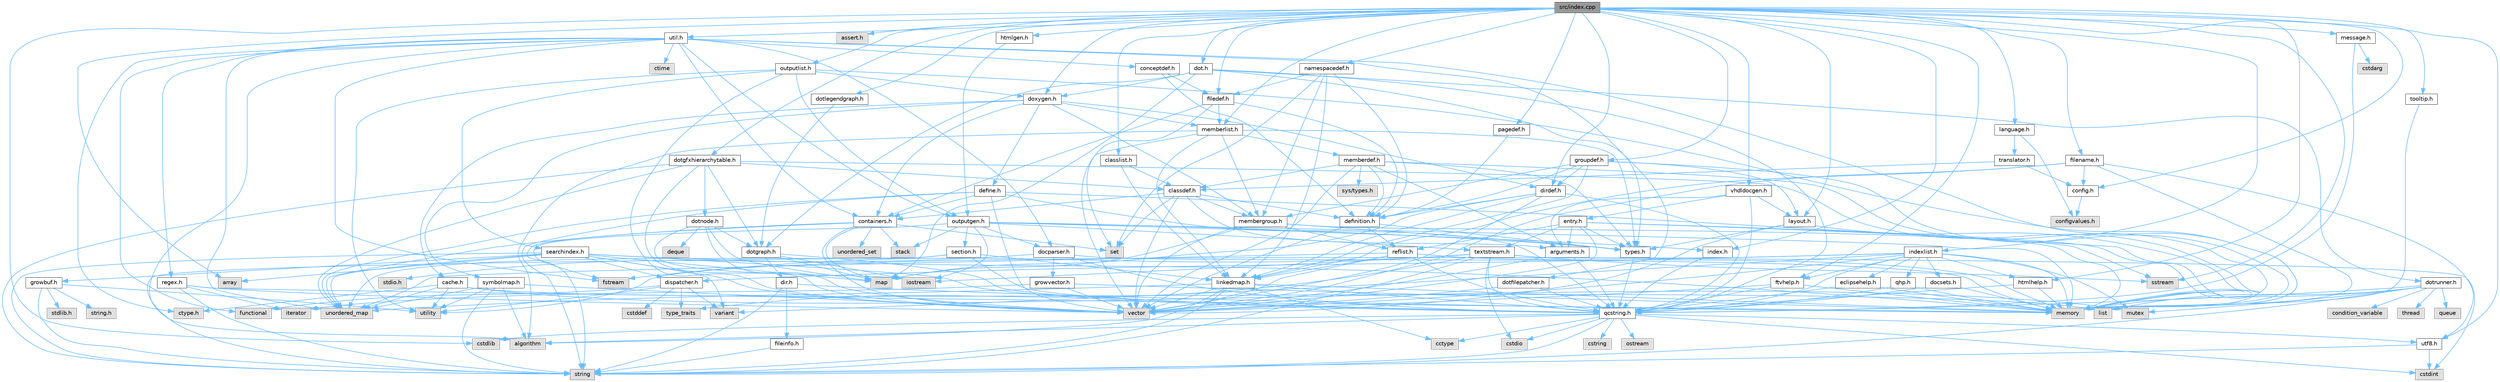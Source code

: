digraph "src/index.cpp"
{
 // INTERACTIVE_SVG=YES
 // LATEX_PDF_SIZE
  bgcolor="transparent";
  edge [fontname=Helvetica,fontsize=10,labelfontname=Helvetica,labelfontsize=10];
  node [fontname=Helvetica,fontsize=10,shape=box,height=0.2,width=0.4];
  Node1 [label="src/index.cpp",height=0.2,width=0.4,color="gray40", fillcolor="grey60", style="filled", fontcolor="black",tooltip="This file contains functions for the various index pages."];
  Node1 -> Node2 [color="steelblue1",style="solid"];
  Node2 [label="cstdlib",height=0.2,width=0.4,color="grey60", fillcolor="#E0E0E0", style="filled",tooltip=" "];
  Node1 -> Node3 [color="steelblue1",style="solid"];
  Node3 [label="sstream",height=0.2,width=0.4,color="grey60", fillcolor="#E0E0E0", style="filled",tooltip=" "];
  Node1 -> Node4 [color="steelblue1",style="solid"];
  Node4 [label="array",height=0.2,width=0.4,color="grey60", fillcolor="#E0E0E0", style="filled",tooltip=" "];
  Node1 -> Node5 [color="steelblue1",style="solid"];
  Node5 [label="assert.h",height=0.2,width=0.4,color="grey60", fillcolor="#E0E0E0", style="filled",tooltip=" "];
  Node1 -> Node6 [color="steelblue1",style="solid"];
  Node6 [label="message.h",height=0.2,width=0.4,color="grey40", fillcolor="white", style="filled",URL="$d2/d0d/message_8h.html",tooltip=" "];
  Node6 -> Node7 [color="steelblue1",style="solid"];
  Node7 [label="cstdarg",height=0.2,width=0.4,color="grey60", fillcolor="#E0E0E0", style="filled",tooltip=" "];
  Node6 -> Node8 [color="steelblue1",style="solid"];
  Node8 [label="qcstring.h",height=0.2,width=0.4,color="grey40", fillcolor="white", style="filled",URL="$d7/d5c/qcstring_8h.html",tooltip=" "];
  Node8 -> Node9 [color="steelblue1",style="solid"];
  Node9 [label="string",height=0.2,width=0.4,color="grey60", fillcolor="#E0E0E0", style="filled",tooltip=" "];
  Node8 -> Node10 [color="steelblue1",style="solid"];
  Node10 [label="algorithm",height=0.2,width=0.4,color="grey60", fillcolor="#E0E0E0", style="filled",tooltip=" "];
  Node8 -> Node11 [color="steelblue1",style="solid"];
  Node11 [label="cctype",height=0.2,width=0.4,color="grey60", fillcolor="#E0E0E0", style="filled",tooltip=" "];
  Node8 -> Node12 [color="steelblue1",style="solid"];
  Node12 [label="cstring",height=0.2,width=0.4,color="grey60", fillcolor="#E0E0E0", style="filled",tooltip=" "];
  Node8 -> Node13 [color="steelblue1",style="solid"];
  Node13 [label="cstdio",height=0.2,width=0.4,color="grey60", fillcolor="#E0E0E0", style="filled",tooltip=" "];
  Node8 -> Node2 [color="steelblue1",style="solid"];
  Node8 -> Node14 [color="steelblue1",style="solid"];
  Node14 [label="cstdint",height=0.2,width=0.4,color="grey60", fillcolor="#E0E0E0", style="filled",tooltip=" "];
  Node8 -> Node15 [color="steelblue1",style="solid"];
  Node15 [label="ostream",height=0.2,width=0.4,color="grey60", fillcolor="#E0E0E0", style="filled",tooltip=" "];
  Node8 -> Node16 [color="steelblue1",style="solid"];
  Node16 [label="utf8.h",height=0.2,width=0.4,color="grey40", fillcolor="white", style="filled",URL="$db/d7c/utf8_8h.html",tooltip="Various UTF8 related helper functions."];
  Node16 -> Node14 [color="steelblue1",style="solid"];
  Node16 -> Node9 [color="steelblue1",style="solid"];
  Node1 -> Node17 [color="steelblue1",style="solid"];
  Node17 [label="index.h",height=0.2,width=0.4,color="grey40", fillcolor="white", style="filled",URL="$d1/db5/index_8h.html",tooltip=" "];
  Node17 -> Node8 [color="steelblue1",style="solid"];
  Node1 -> Node18 [color="steelblue1",style="solid"];
  Node18 [label="indexlist.h",height=0.2,width=0.4,color="grey40", fillcolor="white", style="filled",URL="$d5/d61/indexlist_8h.html",tooltip=" "];
  Node18 -> Node19 [color="steelblue1",style="solid"];
  Node19 [label="utility",height=0.2,width=0.4,color="grey60", fillcolor="#E0E0E0", style="filled",tooltip=" "];
  Node18 -> Node20 [color="steelblue1",style="solid"];
  Node20 [label="vector",height=0.2,width=0.4,color="grey60", fillcolor="#E0E0E0", style="filled",tooltip=" "];
  Node18 -> Node21 [color="steelblue1",style="solid"];
  Node21 [label="memory",height=0.2,width=0.4,color="grey60", fillcolor="#E0E0E0", style="filled",tooltip=" "];
  Node18 -> Node22 [color="steelblue1",style="solid"];
  Node22 [label="mutex",height=0.2,width=0.4,color="grey60", fillcolor="#E0E0E0", style="filled",tooltip=" "];
  Node18 -> Node23 [color="steelblue1",style="solid"];
  Node23 [label="variant",height=0.2,width=0.4,color="grey60", fillcolor="#E0E0E0", style="filled",tooltip=" "];
  Node18 -> Node8 [color="steelblue1",style="solid"];
  Node18 -> Node24 [color="steelblue1",style="solid"];
  Node24 [label="dispatcher.h",height=0.2,width=0.4,color="grey40", fillcolor="white", style="filled",URL="$da/d73/dispatcher_8h.html",tooltip=" "];
  Node24 -> Node25 [color="steelblue1",style="solid"];
  Node25 [label="cstddef",height=0.2,width=0.4,color="grey60", fillcolor="#E0E0E0", style="filled",tooltip=" "];
  Node24 -> Node19 [color="steelblue1",style="solid"];
  Node24 -> Node26 [color="steelblue1",style="solid"];
  Node26 [label="functional",height=0.2,width=0.4,color="grey60", fillcolor="#E0E0E0", style="filled",tooltip=" "];
  Node24 -> Node23 [color="steelblue1",style="solid"];
  Node24 -> Node27 [color="steelblue1",style="solid"];
  Node27 [label="type_traits",height=0.2,width=0.4,color="grey60", fillcolor="#E0E0E0", style="filled",tooltip=" "];
  Node18 -> Node28 [color="steelblue1",style="solid"];
  Node28 [label="docsets.h",height=0.2,width=0.4,color="grey40", fillcolor="white", style="filled",URL="$d1/db2/docsets_8h.html",tooltip=" "];
  Node28 -> Node21 [color="steelblue1",style="solid"];
  Node28 -> Node8 [color="steelblue1",style="solid"];
  Node18 -> Node29 [color="steelblue1",style="solid"];
  Node29 [label="eclipsehelp.h",height=0.2,width=0.4,color="grey40", fillcolor="white", style="filled",URL="$db/d9e/eclipsehelp_8h.html",tooltip=" "];
  Node29 -> Node21 [color="steelblue1",style="solid"];
  Node29 -> Node8 [color="steelblue1",style="solid"];
  Node18 -> Node30 [color="steelblue1",style="solid"];
  Node30 [label="ftvhelp.h",height=0.2,width=0.4,color="grey40", fillcolor="white", style="filled",URL="$d2/d4a/ftvhelp_8h.html",tooltip=" "];
  Node30 -> Node21 [color="steelblue1",style="solid"];
  Node30 -> Node20 [color="steelblue1",style="solid"];
  Node30 -> Node8 [color="steelblue1",style="solid"];
  Node18 -> Node31 [color="steelblue1",style="solid"];
  Node31 [label="htmlhelp.h",height=0.2,width=0.4,color="grey40", fillcolor="white", style="filled",URL="$d8/dc3/htmlhelp_8h.html",tooltip=" "];
  Node31 -> Node21 [color="steelblue1",style="solid"];
  Node31 -> Node8 [color="steelblue1",style="solid"];
  Node18 -> Node32 [color="steelblue1",style="solid"];
  Node32 [label="qhp.h",height=0.2,width=0.4,color="grey40", fillcolor="white", style="filled",URL="$dc/d20/qhp_8h.html",tooltip=" "];
  Node32 -> Node21 [color="steelblue1",style="solid"];
  Node32 -> Node8 [color="steelblue1",style="solid"];
  Node1 -> Node33 [color="steelblue1",style="solid"];
  Node33 [label="doxygen.h",height=0.2,width=0.4,color="grey40", fillcolor="white", style="filled",URL="$d1/da1/doxygen_8h.html",tooltip=" "];
  Node33 -> Node34 [color="steelblue1",style="solid"];
  Node34 [label="containers.h",height=0.2,width=0.4,color="grey40", fillcolor="white", style="filled",URL="$d5/d75/containers_8h.html",tooltip=" "];
  Node34 -> Node20 [color="steelblue1",style="solid"];
  Node34 -> Node9 [color="steelblue1",style="solid"];
  Node34 -> Node35 [color="steelblue1",style="solid"];
  Node35 [label="set",height=0.2,width=0.4,color="grey60", fillcolor="#E0E0E0", style="filled",tooltip=" "];
  Node34 -> Node36 [color="steelblue1",style="solid"];
  Node36 [label="map",height=0.2,width=0.4,color="grey60", fillcolor="#E0E0E0", style="filled",tooltip=" "];
  Node34 -> Node37 [color="steelblue1",style="solid"];
  Node37 [label="unordered_set",height=0.2,width=0.4,color="grey60", fillcolor="#E0E0E0", style="filled",tooltip=" "];
  Node34 -> Node38 [color="steelblue1",style="solid"];
  Node38 [label="unordered_map",height=0.2,width=0.4,color="grey60", fillcolor="#E0E0E0", style="filled",tooltip=" "];
  Node34 -> Node39 [color="steelblue1",style="solid"];
  Node39 [label="stack",height=0.2,width=0.4,color="grey60", fillcolor="#E0E0E0", style="filled",tooltip=" "];
  Node33 -> Node40 [color="steelblue1",style="solid"];
  Node40 [label="membergroup.h",height=0.2,width=0.4,color="grey40", fillcolor="white", style="filled",URL="$d9/d11/membergroup_8h.html",tooltip=" "];
  Node40 -> Node20 [color="steelblue1",style="solid"];
  Node40 -> Node36 [color="steelblue1",style="solid"];
  Node40 -> Node21 [color="steelblue1",style="solid"];
  Node40 -> Node41 [color="steelblue1",style="solid"];
  Node41 [label="types.h",height=0.2,width=0.4,color="grey40", fillcolor="white", style="filled",URL="$d9/d49/types_8h.html",tooltip="This file contains a number of basic enums and types."];
  Node41 -> Node8 [color="steelblue1",style="solid"];
  Node40 -> Node42 [color="steelblue1",style="solid"];
  Node42 [label="reflist.h",height=0.2,width=0.4,color="grey40", fillcolor="white", style="filled",URL="$d1/d02/reflist_8h.html",tooltip=" "];
  Node42 -> Node20 [color="steelblue1",style="solid"];
  Node42 -> Node38 [color="steelblue1",style="solid"];
  Node42 -> Node21 [color="steelblue1",style="solid"];
  Node42 -> Node8 [color="steelblue1",style="solid"];
  Node42 -> Node43 [color="steelblue1",style="solid"];
  Node43 [label="linkedmap.h",height=0.2,width=0.4,color="grey40", fillcolor="white", style="filled",URL="$da/de1/linkedmap_8h.html",tooltip=" "];
  Node43 -> Node38 [color="steelblue1",style="solid"];
  Node43 -> Node20 [color="steelblue1",style="solid"];
  Node43 -> Node21 [color="steelblue1",style="solid"];
  Node43 -> Node9 [color="steelblue1",style="solid"];
  Node43 -> Node10 [color="steelblue1",style="solid"];
  Node43 -> Node11 [color="steelblue1",style="solid"];
  Node43 -> Node8 [color="steelblue1",style="solid"];
  Node33 -> Node44 [color="steelblue1",style="solid"];
  Node44 [label="dirdef.h",height=0.2,width=0.4,color="grey40", fillcolor="white", style="filled",URL="$d6/d15/dirdef_8h.html",tooltip=" "];
  Node44 -> Node20 [color="steelblue1",style="solid"];
  Node44 -> Node36 [color="steelblue1",style="solid"];
  Node44 -> Node8 [color="steelblue1",style="solid"];
  Node44 -> Node43 [color="steelblue1",style="solid"];
  Node44 -> Node45 [color="steelblue1",style="solid"];
  Node45 [label="definition.h",height=0.2,width=0.4,color="grey40", fillcolor="white", style="filled",URL="$df/da1/definition_8h.html",tooltip=" "];
  Node45 -> Node20 [color="steelblue1",style="solid"];
  Node45 -> Node41 [color="steelblue1",style="solid"];
  Node45 -> Node42 [color="steelblue1",style="solid"];
  Node33 -> Node46 [color="steelblue1",style="solid"];
  Node46 [label="memberlist.h",height=0.2,width=0.4,color="grey40", fillcolor="white", style="filled",URL="$dd/d78/memberlist_8h.html",tooltip=" "];
  Node46 -> Node20 [color="steelblue1",style="solid"];
  Node46 -> Node10 [color="steelblue1",style="solid"];
  Node46 -> Node47 [color="steelblue1",style="solid"];
  Node47 [label="memberdef.h",height=0.2,width=0.4,color="grey40", fillcolor="white", style="filled",URL="$d4/d46/memberdef_8h.html",tooltip=" "];
  Node47 -> Node20 [color="steelblue1",style="solid"];
  Node47 -> Node21 [color="steelblue1",style="solid"];
  Node47 -> Node48 [color="steelblue1",style="solid"];
  Node48 [label="sys/types.h",height=0.2,width=0.4,color="grey60", fillcolor="#E0E0E0", style="filled",tooltip=" "];
  Node47 -> Node41 [color="steelblue1",style="solid"];
  Node47 -> Node45 [color="steelblue1",style="solid"];
  Node47 -> Node49 [color="steelblue1",style="solid"];
  Node49 [label="arguments.h",height=0.2,width=0.4,color="grey40", fillcolor="white", style="filled",URL="$df/d9b/arguments_8h.html",tooltip=" "];
  Node49 -> Node20 [color="steelblue1",style="solid"];
  Node49 -> Node8 [color="steelblue1",style="solid"];
  Node47 -> Node50 [color="steelblue1",style="solid"];
  Node50 [label="classdef.h",height=0.2,width=0.4,color="grey40", fillcolor="white", style="filled",URL="$d1/da6/classdef_8h.html",tooltip=" "];
  Node50 -> Node20 [color="steelblue1",style="solid"];
  Node50 -> Node35 [color="steelblue1",style="solid"];
  Node50 -> Node34 [color="steelblue1",style="solid"];
  Node50 -> Node45 [color="steelblue1",style="solid"];
  Node50 -> Node49 [color="steelblue1",style="solid"];
  Node50 -> Node40 [color="steelblue1",style="solid"];
  Node46 -> Node43 [color="steelblue1",style="solid"];
  Node46 -> Node41 [color="steelblue1",style="solid"];
  Node46 -> Node40 [color="steelblue1",style="solid"];
  Node33 -> Node51 [color="steelblue1",style="solid"];
  Node51 [label="define.h",height=0.2,width=0.4,color="grey40", fillcolor="white", style="filled",URL="$df/d67/define_8h.html",tooltip=" "];
  Node51 -> Node20 [color="steelblue1",style="solid"];
  Node51 -> Node21 [color="steelblue1",style="solid"];
  Node51 -> Node9 [color="steelblue1",style="solid"];
  Node51 -> Node38 [color="steelblue1",style="solid"];
  Node51 -> Node8 [color="steelblue1",style="solid"];
  Node51 -> Node34 [color="steelblue1",style="solid"];
  Node33 -> Node52 [color="steelblue1",style="solid"];
  Node52 [label="cache.h",height=0.2,width=0.4,color="grey40", fillcolor="white", style="filled",URL="$d3/d26/cache_8h.html",tooltip=" "];
  Node52 -> Node53 [color="steelblue1",style="solid"];
  Node53 [label="list",height=0.2,width=0.4,color="grey60", fillcolor="#E0E0E0", style="filled",tooltip=" "];
  Node52 -> Node38 [color="steelblue1",style="solid"];
  Node52 -> Node22 [color="steelblue1",style="solid"];
  Node52 -> Node19 [color="steelblue1",style="solid"];
  Node52 -> Node54 [color="steelblue1",style="solid"];
  Node54 [label="ctype.h",height=0.2,width=0.4,color="grey60", fillcolor="#E0E0E0", style="filled",tooltip=" "];
  Node33 -> Node55 [color="steelblue1",style="solid"];
  Node55 [label="symbolmap.h",height=0.2,width=0.4,color="grey40", fillcolor="white", style="filled",URL="$d7/ddd/symbolmap_8h.html",tooltip=" "];
  Node55 -> Node10 [color="steelblue1",style="solid"];
  Node55 -> Node38 [color="steelblue1",style="solid"];
  Node55 -> Node20 [color="steelblue1",style="solid"];
  Node55 -> Node9 [color="steelblue1",style="solid"];
  Node55 -> Node19 [color="steelblue1",style="solid"];
  Node1 -> Node56 [color="steelblue1",style="solid"];
  Node56 [label="config.h",height=0.2,width=0.4,color="grey40", fillcolor="white", style="filled",URL="$db/d16/config_8h.html",tooltip=" "];
  Node56 -> Node57 [color="steelblue1",style="solid"];
  Node57 [label="configvalues.h",height=0.2,width=0.4,color="grey60", fillcolor="#E0E0E0", style="filled",tooltip=" "];
  Node1 -> Node58 [color="steelblue1",style="solid"];
  Node58 [label="filedef.h",height=0.2,width=0.4,color="grey40", fillcolor="white", style="filled",URL="$d4/d3a/filedef_8h.html",tooltip=" "];
  Node58 -> Node35 [color="steelblue1",style="solid"];
  Node58 -> Node45 [color="steelblue1",style="solid"];
  Node58 -> Node46 [color="steelblue1",style="solid"];
  Node58 -> Node34 [color="steelblue1",style="solid"];
  Node1 -> Node59 [color="steelblue1",style="solid"];
  Node59 [label="outputlist.h",height=0.2,width=0.4,color="grey40", fillcolor="white", style="filled",URL="$d2/db9/outputlist_8h.html",tooltip=" "];
  Node59 -> Node19 [color="steelblue1",style="solid"];
  Node59 -> Node20 [color="steelblue1",style="solid"];
  Node59 -> Node21 [color="steelblue1",style="solid"];
  Node59 -> Node60 [color="steelblue1",style="solid"];
  Node60 [label="outputgen.h",height=0.2,width=0.4,color="grey40", fillcolor="white", style="filled",URL="$df/d06/outputgen_8h.html",tooltip=" "];
  Node60 -> Node21 [color="steelblue1",style="solid"];
  Node60 -> Node39 [color="steelblue1",style="solid"];
  Node60 -> Node61 [color="steelblue1",style="solid"];
  Node61 [label="iostream",height=0.2,width=0.4,color="grey60", fillcolor="#E0E0E0", style="filled",tooltip=" "];
  Node60 -> Node62 [color="steelblue1",style="solid"];
  Node62 [label="fstream",height=0.2,width=0.4,color="grey60", fillcolor="#E0E0E0", style="filled",tooltip=" "];
  Node60 -> Node41 [color="steelblue1",style="solid"];
  Node60 -> Node17 [color="steelblue1",style="solid"];
  Node60 -> Node63 [color="steelblue1",style="solid"];
  Node63 [label="section.h",height=0.2,width=0.4,color="grey40", fillcolor="white", style="filled",URL="$d1/d2a/section_8h.html",tooltip=" "];
  Node63 -> Node9 [color="steelblue1",style="solid"];
  Node63 -> Node38 [color="steelblue1",style="solid"];
  Node63 -> Node8 [color="steelblue1",style="solid"];
  Node63 -> Node43 [color="steelblue1",style="solid"];
  Node60 -> Node64 [color="steelblue1",style="solid"];
  Node64 [label="textstream.h",height=0.2,width=0.4,color="grey40", fillcolor="white", style="filled",URL="$d4/d7d/textstream_8h.html",tooltip=" "];
  Node64 -> Node9 [color="steelblue1",style="solid"];
  Node64 -> Node61 [color="steelblue1",style="solid"];
  Node64 -> Node3 [color="steelblue1",style="solid"];
  Node64 -> Node14 [color="steelblue1",style="solid"];
  Node64 -> Node13 [color="steelblue1",style="solid"];
  Node64 -> Node62 [color="steelblue1",style="solid"];
  Node64 -> Node27 [color="steelblue1",style="solid"];
  Node64 -> Node8 [color="steelblue1",style="solid"];
  Node60 -> Node65 [color="steelblue1",style="solid"];
  Node65 [label="docparser.h",height=0.2,width=0.4,color="grey40", fillcolor="white", style="filled",URL="$de/d9c/docparser_8h.html",tooltip=" "];
  Node65 -> Node66 [color="steelblue1",style="solid"];
  Node66 [label="stdio.h",height=0.2,width=0.4,color="grey60", fillcolor="#E0E0E0", style="filled",tooltip=" "];
  Node65 -> Node21 [color="steelblue1",style="solid"];
  Node65 -> Node8 [color="steelblue1",style="solid"];
  Node65 -> Node67 [color="steelblue1",style="solid"];
  Node67 [label="growvector.h",height=0.2,width=0.4,color="grey40", fillcolor="white", style="filled",URL="$d7/d50/growvector_8h.html",tooltip=" "];
  Node67 -> Node20 [color="steelblue1",style="solid"];
  Node67 -> Node21 [color="steelblue1",style="solid"];
  Node67 -> Node68 [color="steelblue1",style="solid"];
  Node68 [label="iterator",height=0.2,width=0.4,color="grey60", fillcolor="#E0E0E0", style="filled",tooltip=" "];
  Node59 -> Node69 [color="steelblue1",style="solid"];
  Node69 [label="searchindex.h",height=0.2,width=0.4,color="grey40", fillcolor="white", style="filled",URL="$de/d07/searchindex_8h.html",tooltip="Web server based search engine."];
  Node69 -> Node21 [color="steelblue1",style="solid"];
  Node69 -> Node20 [color="steelblue1",style="solid"];
  Node69 -> Node36 [color="steelblue1",style="solid"];
  Node69 -> Node38 [color="steelblue1",style="solid"];
  Node69 -> Node9 [color="steelblue1",style="solid"];
  Node69 -> Node4 [color="steelblue1",style="solid"];
  Node69 -> Node23 [color="steelblue1",style="solid"];
  Node69 -> Node8 [color="steelblue1",style="solid"];
  Node69 -> Node70 [color="steelblue1",style="solid"];
  Node70 [label="growbuf.h",height=0.2,width=0.4,color="grey40", fillcolor="white", style="filled",URL="$dd/d72/growbuf_8h.html",tooltip=" "];
  Node70 -> Node19 [color="steelblue1",style="solid"];
  Node70 -> Node71 [color="steelblue1",style="solid"];
  Node71 [label="stdlib.h",height=0.2,width=0.4,color="grey60", fillcolor="#E0E0E0", style="filled",tooltip=" "];
  Node70 -> Node72 [color="steelblue1",style="solid"];
  Node72 [label="string.h",height=0.2,width=0.4,color="grey60", fillcolor="#E0E0E0", style="filled",tooltip=" "];
  Node70 -> Node9 [color="steelblue1",style="solid"];
  Node69 -> Node24 [color="steelblue1",style="solid"];
  Node59 -> Node33 [color="steelblue1",style="solid"];
  Node1 -> Node73 [color="steelblue1",style="solid"];
  Node73 [label="util.h",height=0.2,width=0.4,color="grey40", fillcolor="white", style="filled",URL="$d8/d3c/util_8h.html",tooltip="A bunch of utility functions."];
  Node73 -> Node21 [color="steelblue1",style="solid"];
  Node73 -> Node38 [color="steelblue1",style="solid"];
  Node73 -> Node10 [color="steelblue1",style="solid"];
  Node73 -> Node26 [color="steelblue1",style="solid"];
  Node73 -> Node62 [color="steelblue1",style="solid"];
  Node73 -> Node74 [color="steelblue1",style="solid"];
  Node74 [label="ctime",height=0.2,width=0.4,color="grey60", fillcolor="#E0E0E0", style="filled",tooltip=" "];
  Node73 -> Node54 [color="steelblue1",style="solid"];
  Node73 -> Node41 [color="steelblue1",style="solid"];
  Node73 -> Node65 [color="steelblue1",style="solid"];
  Node73 -> Node34 [color="steelblue1",style="solid"];
  Node73 -> Node60 [color="steelblue1",style="solid"];
  Node73 -> Node75 [color="steelblue1",style="solid"];
  Node75 [label="regex.h",height=0.2,width=0.4,color="grey40", fillcolor="white", style="filled",URL="$d1/d21/regex_8h.html",tooltip=" "];
  Node75 -> Node21 [color="steelblue1",style="solid"];
  Node75 -> Node9 [color="steelblue1",style="solid"];
  Node75 -> Node20 [color="steelblue1",style="solid"];
  Node75 -> Node68 [color="steelblue1",style="solid"];
  Node73 -> Node76 [color="steelblue1",style="solid"];
  Node76 [label="conceptdef.h",height=0.2,width=0.4,color="grey40", fillcolor="white", style="filled",URL="$da/df1/conceptdef_8h.html",tooltip=" "];
  Node76 -> Node45 [color="steelblue1",style="solid"];
  Node76 -> Node58 [color="steelblue1",style="solid"];
  Node1 -> Node77 [color="steelblue1",style="solid"];
  Node77 [label="groupdef.h",height=0.2,width=0.4,color="grey40", fillcolor="white", style="filled",URL="$d1/de6/groupdef_8h.html",tooltip=" "];
  Node77 -> Node21 [color="steelblue1",style="solid"];
  Node77 -> Node45 [color="steelblue1",style="solid"];
  Node77 -> Node44 [color="steelblue1",style="solid"];
  Node77 -> Node78 [color="steelblue1",style="solid"];
  Node78 [label="layout.h",height=0.2,width=0.4,color="grey40", fillcolor="white", style="filled",URL="$db/d51/layout_8h.html",tooltip=" "];
  Node78 -> Node21 [color="steelblue1",style="solid"];
  Node78 -> Node20 [color="steelblue1",style="solid"];
  Node78 -> Node41 [color="steelblue1",style="solid"];
  Node77 -> Node40 [color="steelblue1",style="solid"];
  Node77 -> Node43 [color="steelblue1",style="solid"];
  Node1 -> Node79 [color="steelblue1",style="solid"];
  Node79 [label="language.h",height=0.2,width=0.4,color="grey40", fillcolor="white", style="filled",URL="$d8/dce/language_8h.html",tooltip=" "];
  Node79 -> Node80 [color="steelblue1",style="solid"];
  Node80 [label="translator.h",height=0.2,width=0.4,color="grey40", fillcolor="white", style="filled",URL="$d9/df1/translator_8h.html",tooltip=" "];
  Node80 -> Node50 [color="steelblue1",style="solid"];
  Node80 -> Node56 [color="steelblue1",style="solid"];
  Node79 -> Node57 [color="steelblue1",style="solid"];
  Node1 -> Node81 [color="steelblue1",style="solid"];
  Node81 [label="htmlgen.h",height=0.2,width=0.4,color="grey40", fillcolor="white", style="filled",URL="$d8/d56/htmlgen_8h.html",tooltip=" "];
  Node81 -> Node60 [color="steelblue1",style="solid"];
  Node1 -> Node31 [color="steelblue1",style="solid"];
  Node1 -> Node30 [color="steelblue1",style="solid"];
  Node1 -> Node82 [color="steelblue1",style="solid"];
  Node82 [label="dot.h",height=0.2,width=0.4,color="grey40", fillcolor="white", style="filled",URL="$d6/d4a/dot_8h.html",tooltip=" "];
  Node82 -> Node36 [color="steelblue1",style="solid"];
  Node82 -> Node8 [color="steelblue1",style="solid"];
  Node82 -> Node83 [color="steelblue1",style="solid"];
  Node83 [label="dotgraph.h",height=0.2,width=0.4,color="grey40", fillcolor="white", style="filled",URL="$d0/daa/dotgraph_8h.html",tooltip=" "];
  Node83 -> Node61 [color="steelblue1",style="solid"];
  Node83 -> Node36 [color="steelblue1",style="solid"];
  Node83 -> Node8 [color="steelblue1",style="solid"];
  Node83 -> Node84 [color="steelblue1",style="solid"];
  Node84 [label="dir.h",height=0.2,width=0.4,color="grey40", fillcolor="white", style="filled",URL="$df/d9c/dir_8h.html",tooltip=" "];
  Node84 -> Node9 [color="steelblue1",style="solid"];
  Node84 -> Node21 [color="steelblue1",style="solid"];
  Node84 -> Node85 [color="steelblue1",style="solid"];
  Node85 [label="fileinfo.h",height=0.2,width=0.4,color="grey40", fillcolor="white", style="filled",URL="$df/d45/fileinfo_8h.html",tooltip=" "];
  Node85 -> Node9 [color="steelblue1",style="solid"];
  Node82 -> Node86 [color="steelblue1",style="solid"];
  Node86 [label="dotfilepatcher.h",height=0.2,width=0.4,color="grey40", fillcolor="white", style="filled",URL="$d3/d38/dotfilepatcher_8h.html",tooltip=" "];
  Node86 -> Node20 [color="steelblue1",style="solid"];
  Node86 -> Node8 [color="steelblue1",style="solid"];
  Node82 -> Node87 [color="steelblue1",style="solid"];
  Node87 [label="dotrunner.h",height=0.2,width=0.4,color="grey40", fillcolor="white", style="filled",URL="$d2/dd1/dotrunner_8h.html",tooltip=" "];
  Node87 -> Node9 [color="steelblue1",style="solid"];
  Node87 -> Node88 [color="steelblue1",style="solid"];
  Node88 [label="thread",height=0.2,width=0.4,color="grey60", fillcolor="#E0E0E0", style="filled",tooltip=" "];
  Node87 -> Node53 [color="steelblue1",style="solid"];
  Node87 -> Node89 [color="steelblue1",style="solid"];
  Node89 [label="queue",height=0.2,width=0.4,color="grey60", fillcolor="#E0E0E0", style="filled",tooltip=" "];
  Node87 -> Node22 [color="steelblue1",style="solid"];
  Node87 -> Node90 [color="steelblue1",style="solid"];
  Node90 [label="condition_variable",height=0.2,width=0.4,color="grey60", fillcolor="#E0E0E0", style="filled",tooltip=" "];
  Node87 -> Node21 [color="steelblue1",style="solid"];
  Node87 -> Node8 [color="steelblue1",style="solid"];
  Node82 -> Node33 [color="steelblue1",style="solid"];
  Node1 -> Node91 [color="steelblue1",style="solid"];
  Node91 [label="dotgfxhierarchytable.h",height=0.2,width=0.4,color="grey40", fillcolor="white", style="filled",URL="$d2/de7/dotgfxhierarchytable_8h.html",tooltip=" "];
  Node91 -> Node21 [color="steelblue1",style="solid"];
  Node91 -> Node9 [color="steelblue1",style="solid"];
  Node91 -> Node38 [color="steelblue1",style="solid"];
  Node91 -> Node20 [color="steelblue1",style="solid"];
  Node91 -> Node50 [color="steelblue1",style="solid"];
  Node91 -> Node83 [color="steelblue1",style="solid"];
  Node91 -> Node92 [color="steelblue1",style="solid"];
  Node92 [label="dotnode.h",height=0.2,width=0.4,color="grey40", fillcolor="white", style="filled",URL="$d8/d3b/dotnode_8h.html",tooltip=" "];
  Node92 -> Node20 [color="steelblue1",style="solid"];
  Node92 -> Node36 [color="steelblue1",style="solid"];
  Node92 -> Node93 [color="steelblue1",style="solid"];
  Node93 [label="deque",height=0.2,width=0.4,color="grey60", fillcolor="#E0E0E0", style="filled",tooltip=" "];
  Node92 -> Node61 [color="steelblue1",style="solid"];
  Node92 -> Node83 [color="steelblue1",style="solid"];
  Node1 -> Node94 [color="steelblue1",style="solid"];
  Node94 [label="dotlegendgraph.h",height=0.2,width=0.4,color="grey40", fillcolor="white", style="filled",URL="$d5/d76/dotlegendgraph_8h.html",tooltip=" "];
  Node94 -> Node83 [color="steelblue1",style="solid"];
  Node1 -> Node95 [color="steelblue1",style="solid"];
  Node95 [label="pagedef.h",height=0.2,width=0.4,color="grey40", fillcolor="white", style="filled",URL="$dd/d66/pagedef_8h.html",tooltip=" "];
  Node95 -> Node45 [color="steelblue1",style="solid"];
  Node1 -> Node44 [color="steelblue1",style="solid"];
  Node1 -> Node96 [color="steelblue1",style="solid"];
  Node96 [label="vhdldocgen.h",height=0.2,width=0.4,color="grey40", fillcolor="white", style="filled",URL="$dd/dec/vhdldocgen_8h.html",tooltip=" "];
  Node96 -> Node8 [color="steelblue1",style="solid"];
  Node96 -> Node78 [color="steelblue1",style="solid"];
  Node96 -> Node49 [color="steelblue1",style="solid"];
  Node96 -> Node97 [color="steelblue1",style="solid"];
  Node97 [label="entry.h",height=0.2,width=0.4,color="grey40", fillcolor="white", style="filled",URL="$d1/dc6/entry_8h.html",tooltip=" "];
  Node97 -> Node20 [color="steelblue1",style="solid"];
  Node97 -> Node21 [color="steelblue1",style="solid"];
  Node97 -> Node3 [color="steelblue1",style="solid"];
  Node97 -> Node41 [color="steelblue1",style="solid"];
  Node97 -> Node49 [color="steelblue1",style="solid"];
  Node97 -> Node42 [color="steelblue1",style="solid"];
  Node97 -> Node64 [color="steelblue1",style="solid"];
  Node1 -> Node78 [color="steelblue1",style="solid"];
  Node1 -> Node46 [color="steelblue1",style="solid"];
  Node1 -> Node98 [color="steelblue1",style="solid"];
  Node98 [label="classlist.h",height=0.2,width=0.4,color="grey40", fillcolor="white", style="filled",URL="$d2/df8/classlist_8h.html",tooltip=" "];
  Node98 -> Node43 [color="steelblue1",style="solid"];
  Node98 -> Node50 [color="steelblue1",style="solid"];
  Node1 -> Node99 [color="steelblue1",style="solid"];
  Node99 [label="namespacedef.h",height=0.2,width=0.4,color="grey40", fillcolor="white", style="filled",URL="$d7/d97/namespacedef_8h.html",tooltip=" "];
  Node99 -> Node35 [color="steelblue1",style="solid"];
  Node99 -> Node45 [color="steelblue1",style="solid"];
  Node99 -> Node58 [color="steelblue1",style="solid"];
  Node99 -> Node43 [color="steelblue1",style="solid"];
  Node99 -> Node40 [color="steelblue1",style="solid"];
  Node1 -> Node100 [color="steelblue1",style="solid"];
  Node100 [label="filename.h",height=0.2,width=0.4,color="grey40", fillcolor="white", style="filled",URL="$dc/dd6/filename_8h.html",tooltip=" "];
  Node100 -> Node21 [color="steelblue1",style="solid"];
  Node100 -> Node20 [color="steelblue1",style="solid"];
  Node100 -> Node43 [color="steelblue1",style="solid"];
  Node100 -> Node56 [color="steelblue1",style="solid"];
  Node100 -> Node16 [color="steelblue1",style="solid"];
  Node1 -> Node101 [color="steelblue1",style="solid"];
  Node101 [label="tooltip.h",height=0.2,width=0.4,color="grey40", fillcolor="white", style="filled",URL="$db/d83/tooltip_8h.html",tooltip=" "];
  Node101 -> Node21 [color="steelblue1",style="solid"];
  Node1 -> Node16 [color="steelblue1",style="solid"];
}
